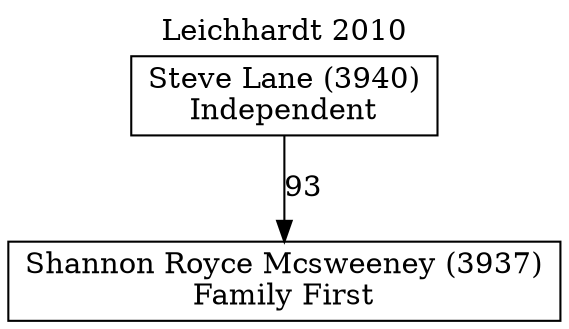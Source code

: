 // House preference flow
digraph "Shannon Royce Mcsweeney (3937)_Leichhardt_2010" {
	graph [label="Leichhardt 2010" labelloc=t mclimit=10]
	node [shape=box]
	"Shannon Royce Mcsweeney (3937)" [label="Shannon Royce Mcsweeney (3937)
Family First"]
	"Steve Lane (3940)" [label="Steve Lane (3940)
Independent"]
	"Steve Lane (3940)" -> "Shannon Royce Mcsweeney (3937)" [label=93]
}
